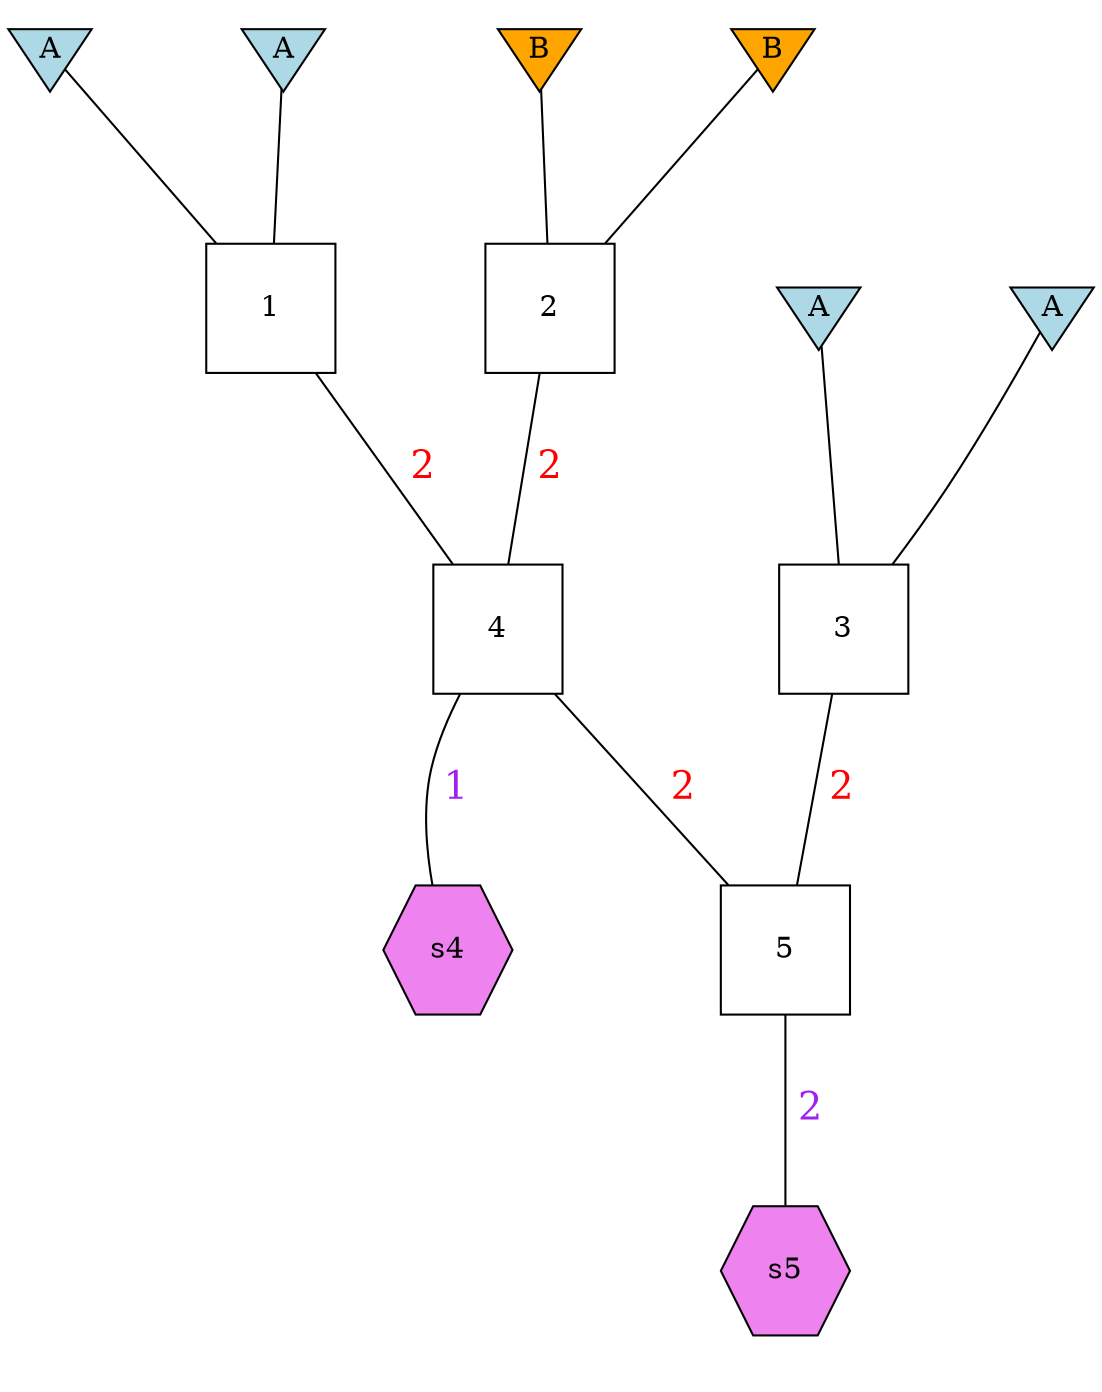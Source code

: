 digraph xxx {
label = "  "
ranksep = 1
nodesep = 1
compress = false
"1a" [shape=invtriangle, regular=1, height=0.56, fixedsize=true, label=A, style=filled, fillcolor=lightblue];
"2a" [shape=invtriangle, regular=1, height=0.56, fixedsize=true, label=B, style=filled, fillcolor=orange];
"3a" [shape=invtriangle, regular=1, height=0.56, fixedsize=true, label=A, style=filled, fillcolor=lightblue];
"1b" [shape=invtriangle, regular=1, height=0.56, fixedsize=true, label=A, style=filled, fillcolor=lightblue];
"2b" [shape=invtriangle, regular=1, height=0.56, fixedsize=true, label=B, style=filled, fillcolor=orange];
"3b" [shape=invtriangle, regular=1, height=0.56, fixedsize=true, label=A, style=filled, fillcolor=lightblue];
"1" [shape=box, regular=1, height=0.86, fixedsize=true, label=1];
"2" [shape=box, regular=1, height=0.86, fixedsize=true, label=2];
"3" [shape=box, regular=1, height=0.86, fixedsize=true, label=3];
"4" [shape=box, regular=1, height=0.86, fixedsize=true, label=4];
"5" [shape=box, regular=1, height=0.86, fixedsize=true, label=5];
"s4" [shape=hexagon, regular=1, height=0.86, fixedsize=true, style=filled, fillcolor=violet, label=s4];
"s5" [shape=hexagon, regular=1, height=0.86, fixedsize=true, style=filled, fillcolor=violet, label=s5];
"1a" -> "1" [dir=none, style=solid];
"1b" -> "1" [dir=none, style=solid];
"2a" -> "2" [dir=none, style=solid];
"2b" -> "2" [dir=none, style=solid];
"3a" -> "3" [dir=none, style=solid];
"3b" -> "3" [dir=none, style=solid];
"1" -> "4" [dir=none, style=solid, label = " 2", fontsize=18, fontcolor=red];
"2" -> "4" [dir=none, style=solid, label = " 2", fontsize=18, fontcolor=red];
"3" -> "5" [dir=none, style=solid, label = " 2", fontsize=18, fontcolor=red];
"4" -> "5" [dir=none, style=solid, label = " 2", fontsize=18, fontcolor=red];
"4" -> "s4" [dir=none, style=solid, label = " 1", fontsize=18, fontcolor=purple];
"5" -> "s5" [dir=none, style=solid, label = " 2", fontsize=18, fontcolor=purple];
}
